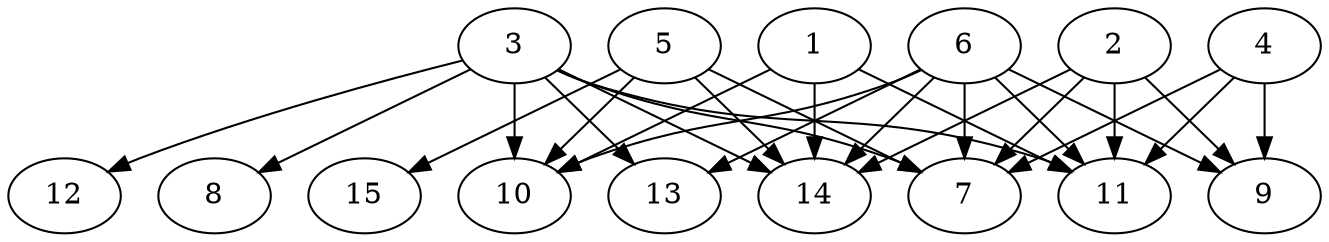 // DAG automatically generated by daggen at Tue Aug  6 16:26:17 2019
// ./daggen --dot -n 15 --ccr 0.4 --fat 0.8 --regular 0.5 --density 0.8 --mindata 5242880 --maxdata 52428800 
digraph G {
  1 [size="26880000", alpha="0.13", expect_size="10752000"] 
  1 -> 10 [size ="10752000"]
  1 -> 11 [size ="10752000"]
  1 -> 14 [size ="10752000"]
  2 [size="113487360", alpha="0.08", expect_size="45394944"] 
  2 -> 7 [size ="45394944"]
  2 -> 9 [size ="45394944"]
  2 -> 11 [size ="45394944"]
  2 -> 14 [size ="45394944"]
  3 [size="110266880", alpha="0.13", expect_size="44106752"] 
  3 -> 7 [size ="44106752"]
  3 -> 8 [size ="44106752"]
  3 -> 10 [size ="44106752"]
  3 -> 11 [size ="44106752"]
  3 -> 12 [size ="44106752"]
  3 -> 13 [size ="44106752"]
  3 -> 14 [size ="44106752"]
  4 [size="103208960", alpha="0.12", expect_size="41283584"] 
  4 -> 7 [size ="41283584"]
  4 -> 9 [size ="41283584"]
  4 -> 11 [size ="41283584"]
  5 [size="113935360", alpha="0.05", expect_size="45574144"] 
  5 -> 7 [size ="45574144"]
  5 -> 10 [size ="45574144"]
  5 -> 14 [size ="45574144"]
  5 -> 15 [size ="45574144"]
  6 [size="17011200", alpha="0.12", expect_size="6804480"] 
  6 -> 7 [size ="6804480"]
  6 -> 9 [size ="6804480"]
  6 -> 10 [size ="6804480"]
  6 -> 11 [size ="6804480"]
  6 -> 13 [size ="6804480"]
  6 -> 14 [size ="6804480"]
  7 [size="124966400", alpha="0.02", expect_size="49986560"] 
  8 [size="70643200", alpha="0.08", expect_size="28257280"] 
  9 [size="102218240", alpha="0.09", expect_size="40887296"] 
  10 [size="120535040", alpha="0.14", expect_size="48214016"] 
  11 [size="83287040", alpha="0.10", expect_size="33314816"] 
  12 [size="42880000", alpha="0.16", expect_size="17152000"] 
  13 [size="88565760", alpha="0.04", expect_size="35426304"] 
  14 [size="45094400", alpha="0.18", expect_size="18037760"] 
  15 [size="117657600", alpha="0.13", expect_size="47063040"] 
}
